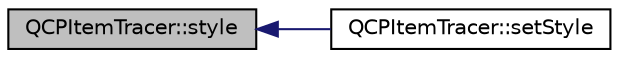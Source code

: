 digraph "QCPItemTracer::style"
{
  edge [fontname="Helvetica",fontsize="10",labelfontname="Helvetica",labelfontsize="10"];
  node [fontname="Helvetica",fontsize="10",shape=record];
  rankdir="LR";
  Node135 [label="QCPItemTracer::style",height=0.2,width=0.4,color="black", fillcolor="grey75", style="filled", fontcolor="black"];
  Node135 -> Node136 [dir="back",color="midnightblue",fontsize="10",style="solid",fontname="Helvetica"];
  Node136 [label="QCPItemTracer::setStyle",height=0.2,width=0.4,color="black", fillcolor="white", style="filled",URL="$class_q_c_p_item_tracer.html#a41a2ac4f1acd7897b4e2a2579c03204e"];
}
